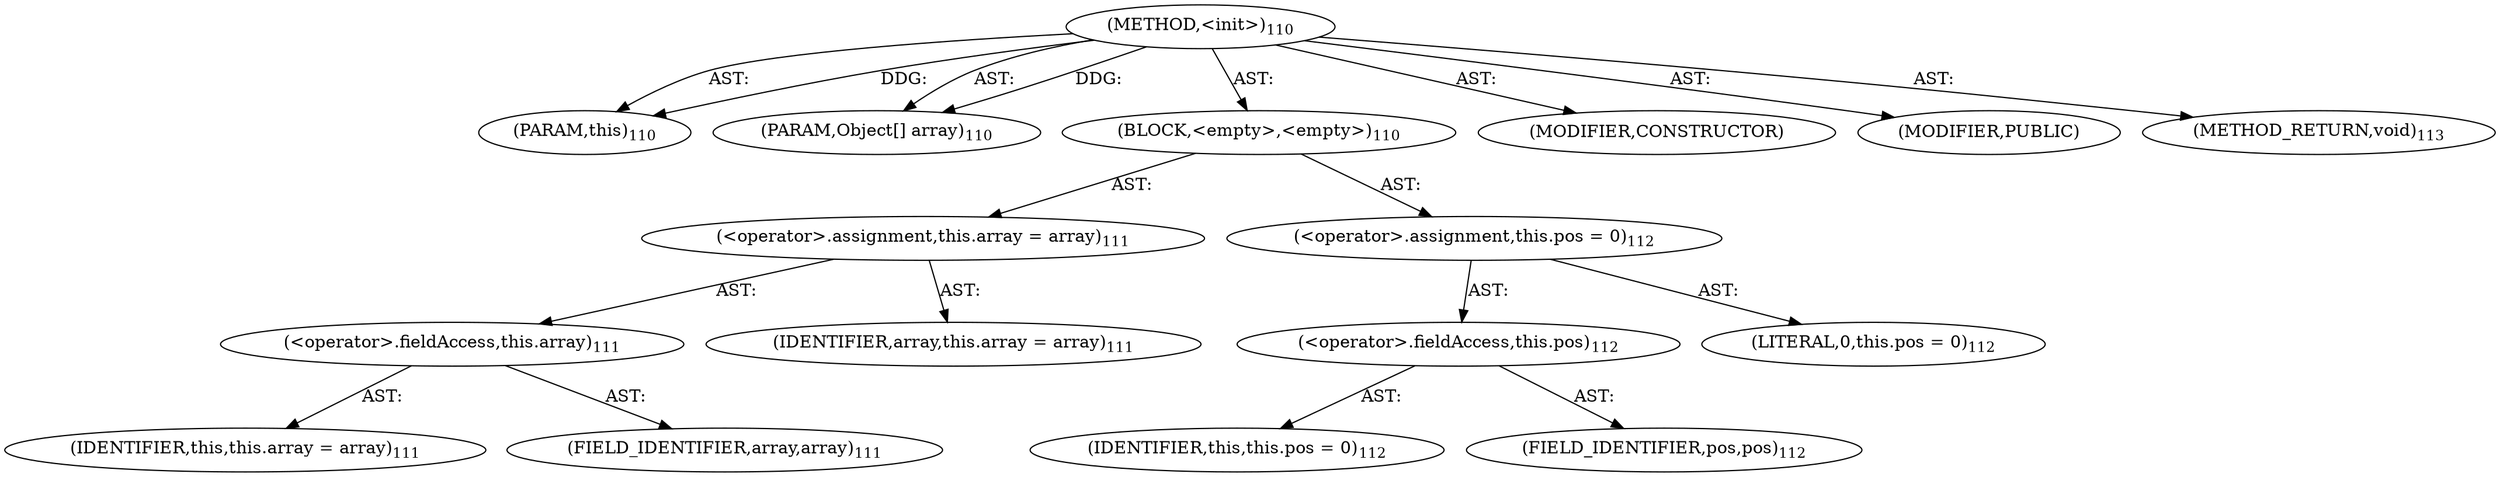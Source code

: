 digraph "&lt;init&gt;" {  
"111669149699" [label = <(METHOD,&lt;init&gt;)<SUB>110</SUB>> ]
"115964116993" [label = <(PARAM,this)<SUB>110</SUB>> ]
"115964116999" [label = <(PARAM,Object[] array)<SUB>110</SUB>> ]
"25769803781" [label = <(BLOCK,&lt;empty&gt;,&lt;empty&gt;)<SUB>110</SUB>> ]
"30064771078" [label = <(&lt;operator&gt;.assignment,this.array = array)<SUB>111</SUB>> ]
"30064771079" [label = <(&lt;operator&gt;.fieldAccess,this.array)<SUB>111</SUB>> ]
"68719476737" [label = <(IDENTIFIER,this,this.array = array)<SUB>111</SUB>> ]
"55834574848" [label = <(FIELD_IDENTIFIER,array,array)<SUB>111</SUB>> ]
"68719476749" [label = <(IDENTIFIER,array,this.array = array)<SUB>111</SUB>> ]
"30064771080" [label = <(&lt;operator&gt;.assignment,this.pos = 0)<SUB>112</SUB>> ]
"30064771081" [label = <(&lt;operator&gt;.fieldAccess,this.pos)<SUB>112</SUB>> ]
"68719476738" [label = <(IDENTIFIER,this,this.pos = 0)<SUB>112</SUB>> ]
"55834574849" [label = <(FIELD_IDENTIFIER,pos,pos)<SUB>112</SUB>> ]
"90194313216" [label = <(LITERAL,0,this.pos = 0)<SUB>112</SUB>> ]
"133143986185" [label = <(MODIFIER,CONSTRUCTOR)> ]
"133143986186" [label = <(MODIFIER,PUBLIC)> ]
"128849018883" [label = <(METHOD_RETURN,void)<SUB>113</SUB>> ]
  "111669149699" -> "115964116993"  [ label = "AST: "] 
  "111669149699" -> "115964116999"  [ label = "AST: "] 
  "111669149699" -> "25769803781"  [ label = "AST: "] 
  "111669149699" -> "133143986185"  [ label = "AST: "] 
  "111669149699" -> "133143986186"  [ label = "AST: "] 
  "111669149699" -> "128849018883"  [ label = "AST: "] 
  "25769803781" -> "30064771078"  [ label = "AST: "] 
  "25769803781" -> "30064771080"  [ label = "AST: "] 
  "30064771078" -> "30064771079"  [ label = "AST: "] 
  "30064771078" -> "68719476749"  [ label = "AST: "] 
  "30064771079" -> "68719476737"  [ label = "AST: "] 
  "30064771079" -> "55834574848"  [ label = "AST: "] 
  "30064771080" -> "30064771081"  [ label = "AST: "] 
  "30064771080" -> "90194313216"  [ label = "AST: "] 
  "30064771081" -> "68719476738"  [ label = "AST: "] 
  "30064771081" -> "55834574849"  [ label = "AST: "] 
  "111669149699" -> "115964116993"  [ label = "DDG: "] 
  "111669149699" -> "115964116999"  [ label = "DDG: "] 
}
